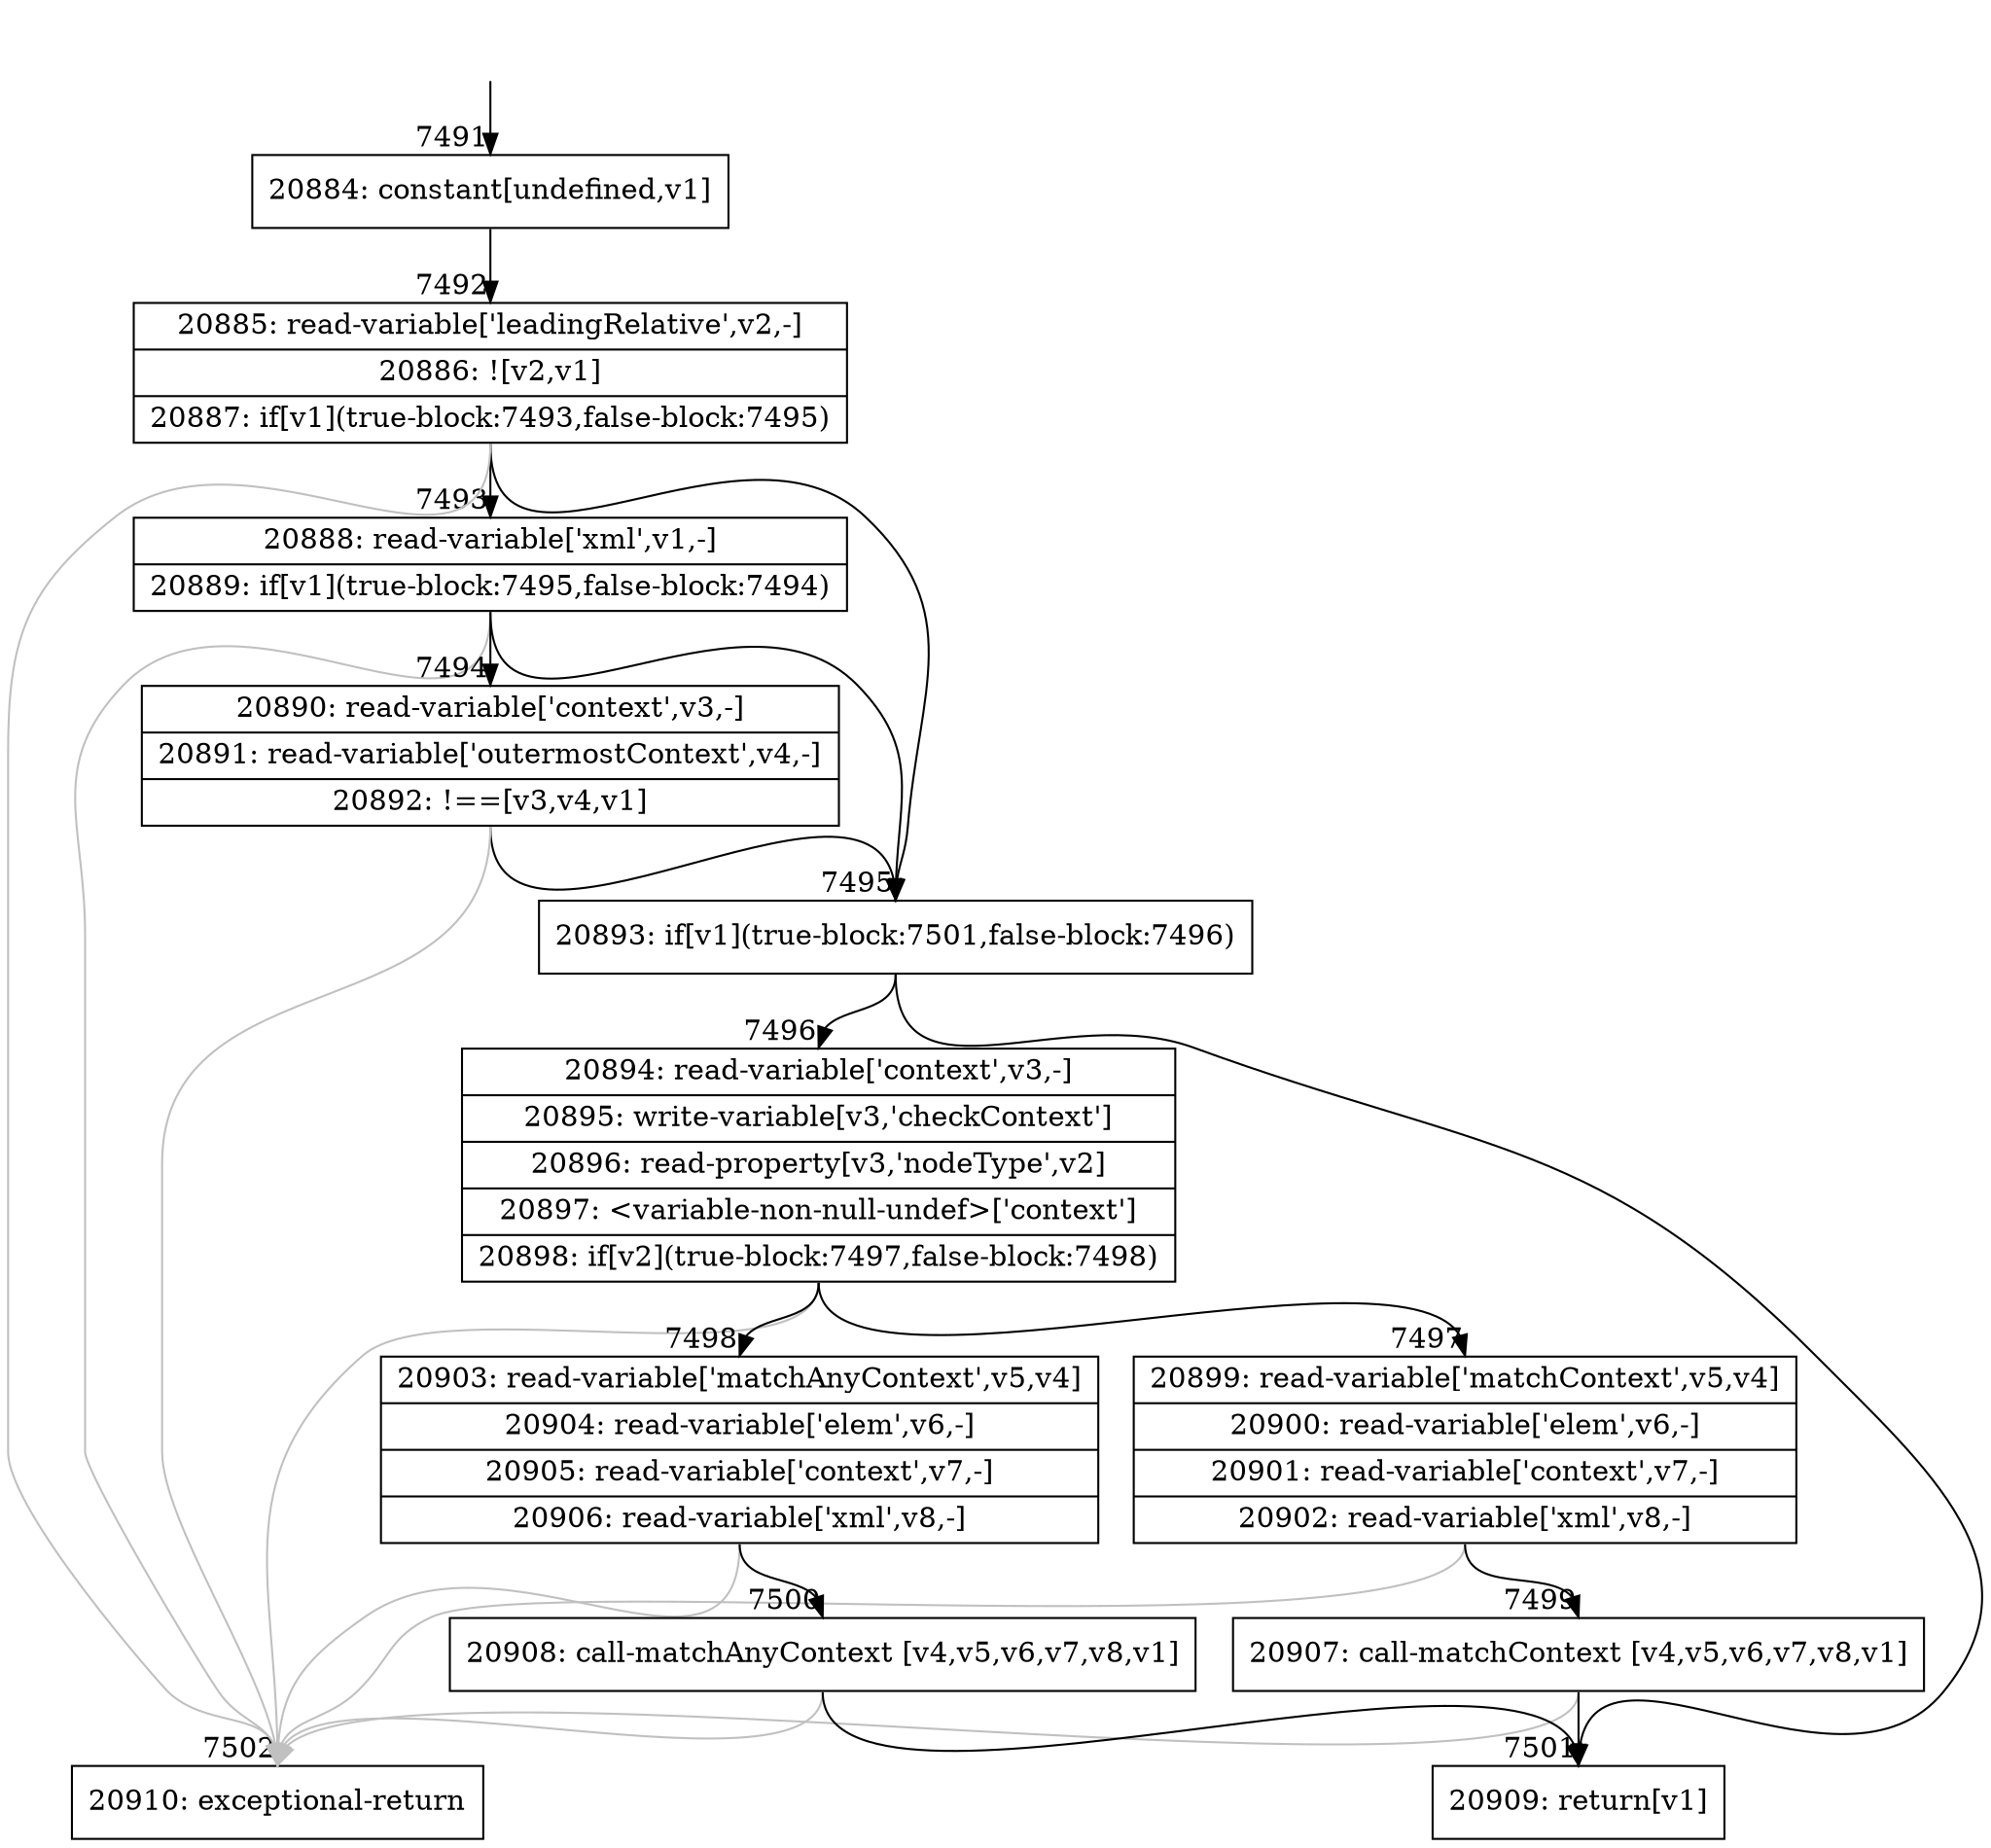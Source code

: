 digraph {
rankdir="TD"
BB_entry575[shape=none,label=""];
BB_entry575 -> BB7491 [tailport=s, headport=n, headlabel="    7491"]
BB7491 [shape=record label="{20884: constant[undefined,v1]}" ] 
BB7491 -> BB7492 [tailport=s, headport=n, headlabel="      7492"]
BB7492 [shape=record label="{20885: read-variable['leadingRelative',v2,-]|20886: ![v2,v1]|20887: if[v1](true-block:7493,false-block:7495)}" ] 
BB7492 -> BB7495 [tailport=s, headport=n, headlabel="      7495"]
BB7492 -> BB7493 [tailport=s, headport=n, headlabel="      7493"]
BB7492 -> BB7502 [tailport=s, headport=n, color=gray, headlabel="      7502"]
BB7493 [shape=record label="{20888: read-variable['xml',v1,-]|20889: if[v1](true-block:7495,false-block:7494)}" ] 
BB7493 -> BB7495 [tailport=s, headport=n]
BB7493 -> BB7494 [tailport=s, headport=n, headlabel="      7494"]
BB7493 -> BB7502 [tailport=s, headport=n, color=gray]
BB7494 [shape=record label="{20890: read-variable['context',v3,-]|20891: read-variable['outermostContext',v4,-]|20892: !==[v3,v4,v1]}" ] 
BB7494 -> BB7495 [tailport=s, headport=n]
BB7494 -> BB7502 [tailport=s, headport=n, color=gray]
BB7495 [shape=record label="{20893: if[v1](true-block:7501,false-block:7496)}" ] 
BB7495 -> BB7501 [tailport=s, headport=n, headlabel="      7501"]
BB7495 -> BB7496 [tailport=s, headport=n, headlabel="      7496"]
BB7496 [shape=record label="{20894: read-variable['context',v3,-]|20895: write-variable[v3,'checkContext']|20896: read-property[v3,'nodeType',v2]|20897: \<variable-non-null-undef\>['context']|20898: if[v2](true-block:7497,false-block:7498)}" ] 
BB7496 -> BB7497 [tailport=s, headport=n, headlabel="      7497"]
BB7496 -> BB7498 [tailport=s, headport=n, headlabel="      7498"]
BB7496 -> BB7502 [tailport=s, headport=n, color=gray]
BB7497 [shape=record label="{20899: read-variable['matchContext',v5,v4]|20900: read-variable['elem',v6,-]|20901: read-variable['context',v7,-]|20902: read-variable['xml',v8,-]}" ] 
BB7497 -> BB7499 [tailport=s, headport=n, headlabel="      7499"]
BB7497 -> BB7502 [tailport=s, headport=n, color=gray]
BB7498 [shape=record label="{20903: read-variable['matchAnyContext',v5,v4]|20904: read-variable['elem',v6,-]|20905: read-variable['context',v7,-]|20906: read-variable['xml',v8,-]}" ] 
BB7498 -> BB7500 [tailport=s, headport=n, headlabel="      7500"]
BB7498 -> BB7502 [tailport=s, headport=n, color=gray]
BB7499 [shape=record label="{20907: call-matchContext [v4,v5,v6,v7,v8,v1]}" ] 
BB7499 -> BB7501 [tailport=s, headport=n]
BB7499 -> BB7502 [tailport=s, headport=n, color=gray]
BB7500 [shape=record label="{20908: call-matchAnyContext [v4,v5,v6,v7,v8,v1]}" ] 
BB7500 -> BB7501 [tailport=s, headport=n]
BB7500 -> BB7502 [tailport=s, headport=n, color=gray]
BB7501 [shape=record label="{20909: return[v1]}" ] 
BB7502 [shape=record label="{20910: exceptional-return}" ] 
//#$~ 5959
}
